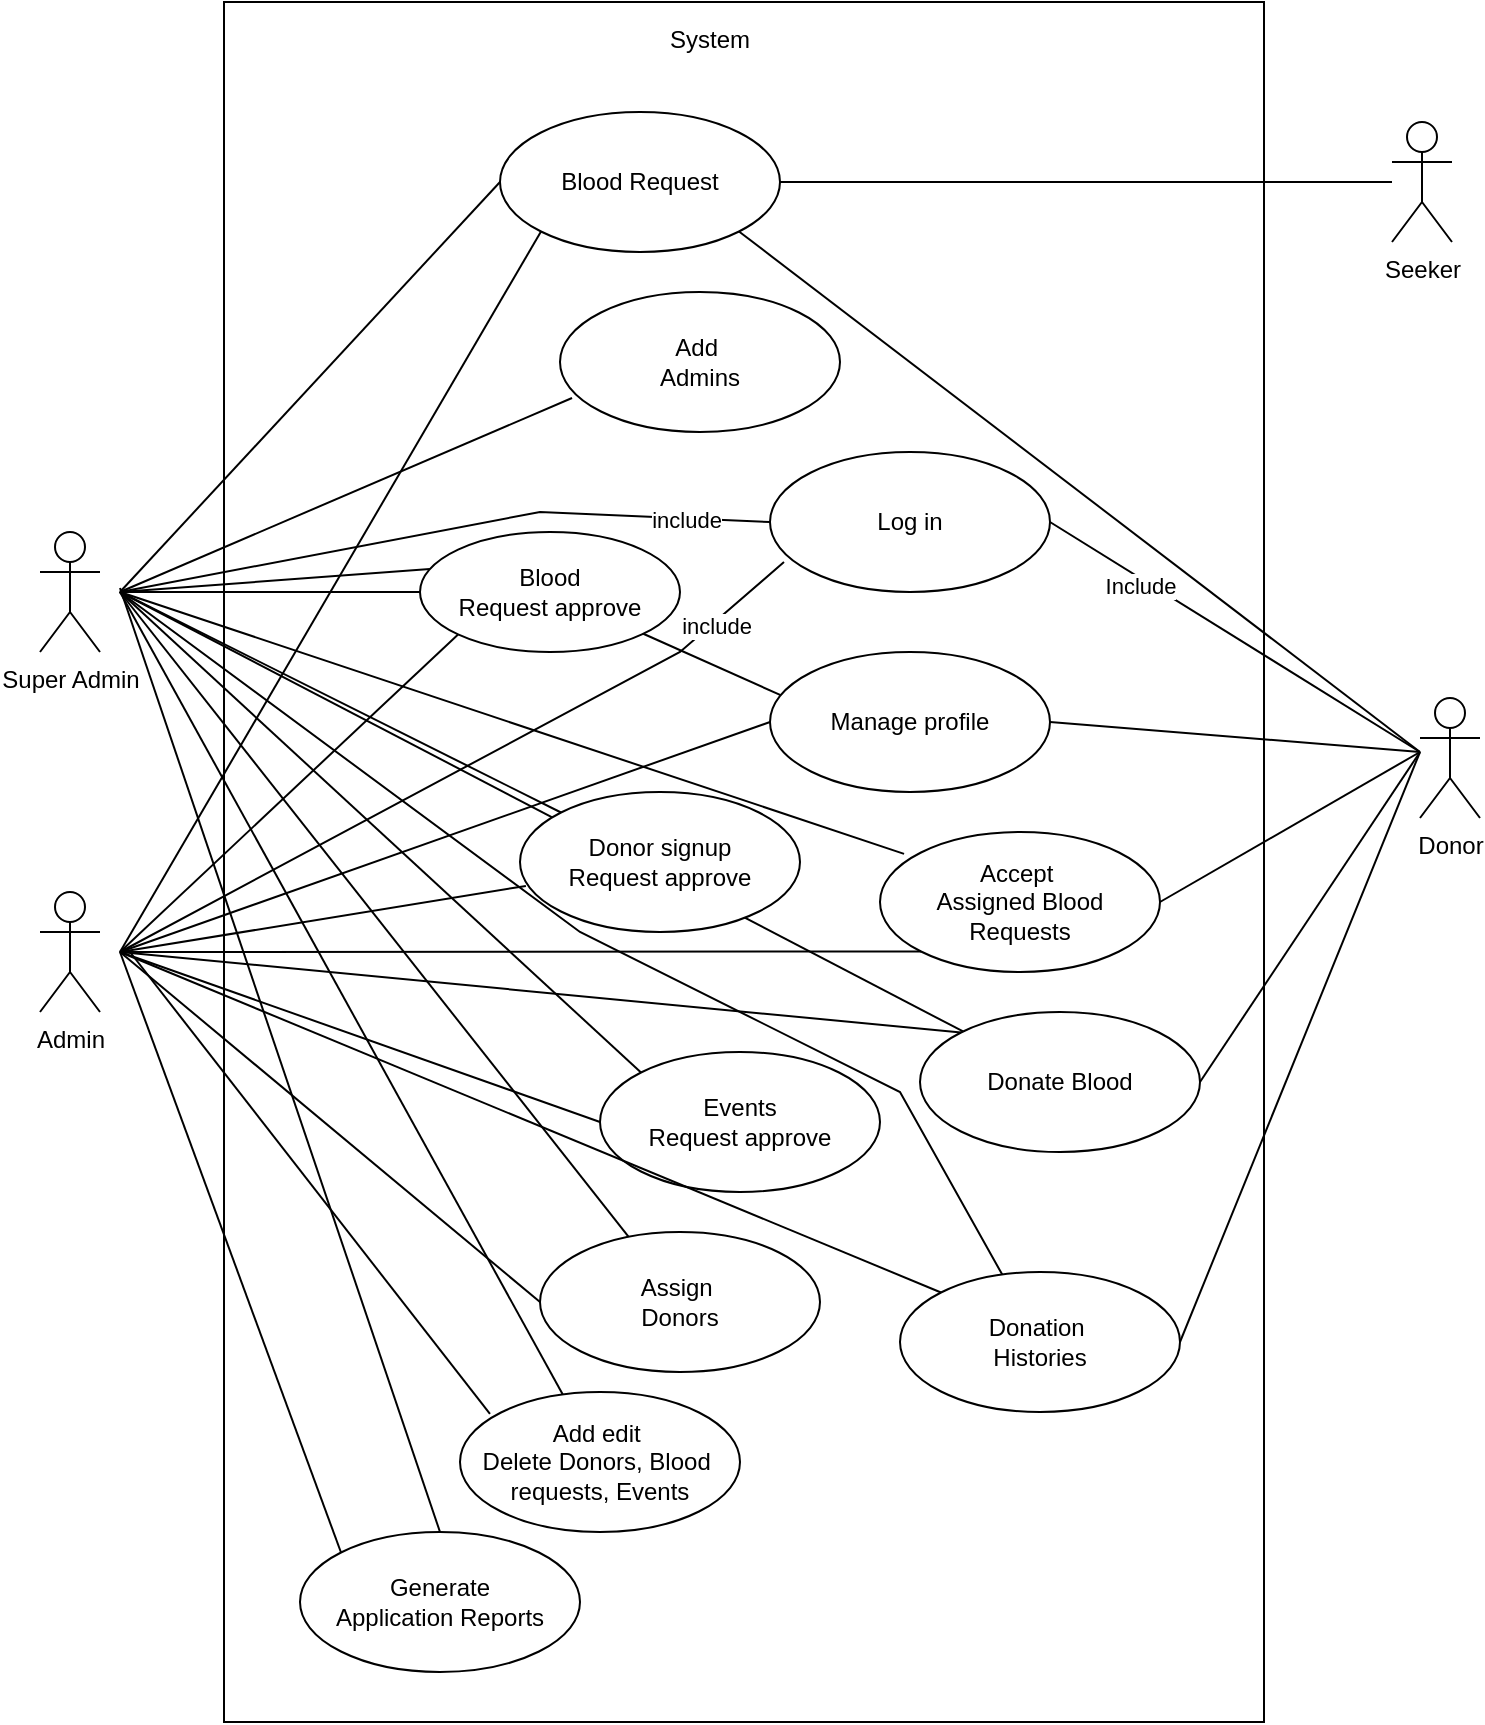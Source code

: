 <mxfile version="20.2.4" type="device"><diagram id="kwfli4tYItjmOHJ8o02M" name="Page-1"><mxGraphModel dx="1929" dy="1973" grid="1" gridSize="10" guides="1" tooltips="1" connect="1" arrows="1" fold="1" page="1" pageScale="1" pageWidth="850" pageHeight="1100" math="0" shadow="0"><root><mxCell id="0"/><mxCell id="1" parent="0"/><mxCell id="rF5tBMCsIiEyDOEs_wa5-9" value="" style="whiteSpace=wrap;html=1;" vertex="1" parent="1"><mxGeometry x="152" y="-225" width="520" height="860" as="geometry"/></mxCell><mxCell id="BCBbwhBJRpN4pkTFt7Zf-90" value="" style="endArrow=none;html=1;rounded=0;" parent="1" target="BCBbwhBJRpN4pkTFt7Zf-25" edge="1"><mxGeometry width="50" height="50" relative="1" as="geometry"><mxPoint x="100" y="70" as="sourcePoint"/><mxPoint x="490" y="220" as="targetPoint"/></mxGeometry></mxCell><mxCell id="BCBbwhBJRpN4pkTFt7Zf-1" value="Seeker" style="shape=umlActor;verticalLabelPosition=bottom;verticalAlign=top;html=1;" parent="1" vertex="1"><mxGeometry x="736" y="-165" width="30" height="60" as="geometry"/></mxCell><mxCell id="BCBbwhBJRpN4pkTFt7Zf-2" value="Super Admin" style="shape=umlActor;verticalLabelPosition=bottom;verticalAlign=top;html=1;" parent="1" vertex="1"><mxGeometry x="60" y="40" width="30" height="60" as="geometry"/></mxCell><mxCell id="BCBbwhBJRpN4pkTFt7Zf-4" value="Donor" style="shape=umlActor;verticalLabelPosition=bottom;verticalAlign=top;html=1;" parent="1" vertex="1"><mxGeometry x="750" y="123" width="30" height="60" as="geometry"/></mxCell><mxCell id="BCBbwhBJRpN4pkTFt7Zf-5" value="Admin" style="shape=umlActor;verticalLabelPosition=bottom;verticalAlign=top;html=1;" parent="1" vertex="1"><mxGeometry x="60" y="220" width="30" height="60" as="geometry"/></mxCell><mxCell id="BCBbwhBJRpN4pkTFt7Zf-7" value="Blood Request" style="ellipse;whiteSpace=wrap;html=1;" parent="1" vertex="1"><mxGeometry x="290" y="-170" width="140" height="70" as="geometry"/></mxCell><mxCell id="BCBbwhBJRpN4pkTFt7Zf-16" value="Donor signup&lt;br&gt;Request approve" style="ellipse;whiteSpace=wrap;html=1;" parent="1" vertex="1"><mxGeometry x="300" y="170" width="140" height="70" as="geometry"/></mxCell><mxCell id="BCBbwhBJRpN4pkTFt7Zf-17" value="Log in" style="ellipse;whiteSpace=wrap;html=1;" parent="1" vertex="1"><mxGeometry x="425" width="140" height="70" as="geometry"/></mxCell><mxCell id="BCBbwhBJRpN4pkTFt7Zf-20" value="Events&lt;br&gt;Request approve" style="ellipse;whiteSpace=wrap;html=1;" parent="1" vertex="1"><mxGeometry x="340" y="300" width="140" height="70" as="geometry"/></mxCell><mxCell id="BCBbwhBJRpN4pkTFt7Zf-21" value="Assign&amp;nbsp;&lt;br&gt;Donors" style="ellipse;whiteSpace=wrap;html=1;" parent="1" vertex="1"><mxGeometry x="310" y="390" width="140" height="70" as="geometry"/></mxCell><mxCell id="BCBbwhBJRpN4pkTFt7Zf-19" value="Add&amp;nbsp;&lt;br&gt;Admins" style="ellipse;whiteSpace=wrap;html=1;" parent="1" vertex="1"><mxGeometry x="320" y="-80" width="140" height="70" as="geometry"/></mxCell><mxCell id="BCBbwhBJRpN4pkTFt7Zf-22" value="Add edit&amp;nbsp;&lt;br&gt;Delete Donors, Blood&amp;nbsp;&lt;br&gt;requests, Events" style="ellipse;whiteSpace=wrap;html=1;" parent="1" vertex="1"><mxGeometry x="270" y="470" width="140" height="70" as="geometry"/></mxCell><mxCell id="BCBbwhBJRpN4pkTFt7Zf-23" value="Generate&lt;br&gt;Application Reports" style="ellipse;whiteSpace=wrap;html=1;" parent="1" vertex="1"><mxGeometry x="190" y="540" width="140" height="70" as="geometry"/></mxCell><mxCell id="BCBbwhBJRpN4pkTFt7Zf-24" value="Accept&amp;nbsp;&lt;br&gt;Assigned Blood&lt;br&gt;Requests" style="ellipse;whiteSpace=wrap;html=1;" parent="1" vertex="1"><mxGeometry x="480" y="190" width="140" height="70" as="geometry"/></mxCell><mxCell id="BCBbwhBJRpN4pkTFt7Zf-25" value="Donate Blood" style="ellipse;whiteSpace=wrap;html=1;" parent="1" vertex="1"><mxGeometry x="500" y="280" width="140" height="70" as="geometry"/></mxCell><mxCell id="BCBbwhBJRpN4pkTFt7Zf-26" value="Donation&amp;nbsp;&lt;br&gt;Histories" style="ellipse;whiteSpace=wrap;html=1;" parent="1" vertex="1"><mxGeometry x="490" y="410" width="140" height="70" as="geometry"/></mxCell><mxCell id="BCBbwhBJRpN4pkTFt7Zf-27" value="Manage profile" style="ellipse;whiteSpace=wrap;html=1;" parent="1" vertex="1"><mxGeometry x="425" y="100" width="140" height="70" as="geometry"/></mxCell><mxCell id="BCBbwhBJRpN4pkTFt7Zf-47" value="" style="endArrow=none;html=1;rounded=0;exitX=1;exitY=0.5;exitDx=0;exitDy=0;" parent="1" source="BCBbwhBJRpN4pkTFt7Zf-7" target="BCBbwhBJRpN4pkTFt7Zf-1" edge="1"><mxGeometry width="50" height="50" relative="1" as="geometry"><mxPoint x="620" y="-70" as="sourcePoint"/><mxPoint x="670" y="-115" as="targetPoint"/></mxGeometry></mxCell><mxCell id="BCBbwhBJRpN4pkTFt7Zf-48" value="" style="endArrow=none;html=1;rounded=0;exitX=1;exitY=0.5;exitDx=0;exitDy=0;" parent="1" source="BCBbwhBJRpN4pkTFt7Zf-27" edge="1"><mxGeometry width="50" height="50" relative="1" as="geometry"><mxPoint x="640" y="500" as="sourcePoint"/><mxPoint x="750" y="150" as="targetPoint"/></mxGeometry></mxCell><mxCell id="BCBbwhBJRpN4pkTFt7Zf-49" value="" style="endArrow=none;html=1;rounded=0;exitX=1;exitY=0.5;exitDx=0;exitDy=0;" parent="1" source="BCBbwhBJRpN4pkTFt7Zf-26" edge="1"><mxGeometry width="50" height="50" relative="1" as="geometry"><mxPoint x="640" y="390" as="sourcePoint"/><mxPoint x="750" y="150" as="targetPoint"/></mxGeometry></mxCell><mxCell id="BCBbwhBJRpN4pkTFt7Zf-50" value="" style="endArrow=none;html=1;rounded=0;exitX=1;exitY=0.5;exitDx=0;exitDy=0;" parent="1" source="BCBbwhBJRpN4pkTFt7Zf-25" edge="1"><mxGeometry width="50" height="50" relative="1" as="geometry"><mxPoint x="640" y="290" as="sourcePoint"/><mxPoint x="750" y="150" as="targetPoint"/></mxGeometry></mxCell><mxCell id="BCBbwhBJRpN4pkTFt7Zf-51" value="" style="endArrow=none;html=1;rounded=0;exitX=1;exitY=0.5;exitDx=0;exitDy=0;" parent="1" source="BCBbwhBJRpN4pkTFt7Zf-24" edge="1"><mxGeometry width="50" height="50" relative="1" as="geometry"><mxPoint x="630" y="200" as="sourcePoint"/><mxPoint x="750" y="150" as="targetPoint"/></mxGeometry></mxCell><mxCell id="BCBbwhBJRpN4pkTFt7Zf-52" value="" style="endArrow=none;html=1;rounded=0;exitX=1;exitY=0.5;exitDx=0;exitDy=0;" parent="1" source="BCBbwhBJRpN4pkTFt7Zf-17" edge="1"><mxGeometry width="50" height="50" relative="1" as="geometry"><mxPoint x="570" y="100" as="sourcePoint"/><mxPoint x="750" y="150" as="targetPoint"/></mxGeometry></mxCell><mxCell id="rF5tBMCsIiEyDOEs_wa5-6" value="Include" style="edgeLabel;html=1;align=center;verticalAlign=middle;resizable=0;points=[];" vertex="1" connectable="0" parent="BCBbwhBJRpN4pkTFt7Zf-52"><mxGeometry x="-0.498" y="-3" relative="1" as="geometry"><mxPoint as="offset"/></mxGeometry></mxCell><mxCell id="BCBbwhBJRpN4pkTFt7Zf-53" value="" style="endArrow=none;html=1;rounded=0;exitX=1;exitY=1;exitDx=0;exitDy=0;" parent="1" source="BCBbwhBJRpN4pkTFt7Zf-7" edge="1"><mxGeometry width="50" height="50" relative="1" as="geometry"><mxPoint x="660" y="70" as="sourcePoint"/><mxPoint x="750" y="150" as="targetPoint"/></mxGeometry></mxCell><mxCell id="BCBbwhBJRpN4pkTFt7Zf-54" value="" style="endArrow=none;html=1;rounded=0;entryX=0;entryY=0.5;entryDx=0;entryDy=0;" parent="1" target="BCBbwhBJRpN4pkTFt7Zf-7" edge="1"><mxGeometry width="50" height="50" relative="1" as="geometry"><mxPoint x="100" y="70" as="sourcePoint"/><mxPoint x="150" y="20" as="targetPoint"/></mxGeometry></mxCell><mxCell id="BCBbwhBJRpN4pkTFt7Zf-55" value="" style="endArrow=none;html=1;rounded=0;entryX=0.043;entryY=0.757;entryDx=0;entryDy=0;entryPerimeter=0;" parent="1" target="BCBbwhBJRpN4pkTFt7Zf-19" edge="1"><mxGeometry width="50" height="50" relative="1" as="geometry"><mxPoint x="100" y="70" as="sourcePoint"/><mxPoint x="160" y="30" as="targetPoint"/></mxGeometry></mxCell><mxCell id="BCBbwhBJRpN4pkTFt7Zf-56" value="" style="endArrow=none;html=1;rounded=0;entryX=0;entryY=0.5;entryDx=0;entryDy=0;" parent="1" target="BCBbwhBJRpN4pkTFt7Zf-13" edge="1"><mxGeometry width="50" height="50" relative="1" as="geometry"><mxPoint x="100" y="70" as="sourcePoint"/><mxPoint x="300" y="60" as="targetPoint"/></mxGeometry></mxCell><mxCell id="BCBbwhBJRpN4pkTFt7Zf-58" value="" style="endArrow=none;html=1;rounded=0;exitX=0;exitY=0;exitDx=0;exitDy=0;" parent="1" source="BCBbwhBJRpN4pkTFt7Zf-16" edge="1"><mxGeometry width="50" height="50" relative="1" as="geometry"><mxPoint x="400" y="220" as="sourcePoint"/><mxPoint x="100" y="70" as="targetPoint"/></mxGeometry></mxCell><mxCell id="BCBbwhBJRpN4pkTFt7Zf-59" value="" style="endArrow=none;html=1;rounded=0;entryX=0;entryY=0;entryDx=0;entryDy=0;" parent="1" target="BCBbwhBJRpN4pkTFt7Zf-20" edge="1"><mxGeometry width="50" height="50" relative="1" as="geometry"><mxPoint x="100" y="70" as="sourcePoint"/><mxPoint x="450" y="170" as="targetPoint"/></mxGeometry></mxCell><mxCell id="BCBbwhBJRpN4pkTFt7Zf-60" value="" style="endArrow=none;html=1;rounded=0;" parent="1" target="BCBbwhBJRpN4pkTFt7Zf-21" edge="1"><mxGeometry width="50" height="50" relative="1" as="geometry"><mxPoint x="100" y="70" as="sourcePoint"/><mxPoint x="450" y="170" as="targetPoint"/></mxGeometry></mxCell><mxCell id="BCBbwhBJRpN4pkTFt7Zf-64" value="" style="endArrow=none;html=1;rounded=0;" parent="1" target="BCBbwhBJRpN4pkTFt7Zf-22" edge="1"><mxGeometry width="50" height="50" relative="1" as="geometry"><mxPoint x="100" y="70" as="sourcePoint"/><mxPoint x="450" y="370" as="targetPoint"/></mxGeometry></mxCell><mxCell id="BCBbwhBJRpN4pkTFt7Zf-68" value="" style="endArrow=none;html=1;rounded=0;entryX=0.5;entryY=0;entryDx=0;entryDy=0;" parent="1" target="BCBbwhBJRpN4pkTFt7Zf-23" edge="1"><mxGeometry width="50" height="50" relative="1" as="geometry"><mxPoint x="100" y="68" as="sourcePoint"/><mxPoint x="450" y="570" as="targetPoint"/></mxGeometry></mxCell><mxCell id="BCBbwhBJRpN4pkTFt7Zf-71" value="" style="endArrow=none;html=1;rounded=0;entryX=0;entryY=0.5;entryDx=0;entryDy=0;" parent="1" target="BCBbwhBJRpN4pkTFt7Zf-17" edge="1"><mxGeometry width="50" height="50" relative="1" as="geometry"><mxPoint x="100" y="70" as="sourcePoint"/><mxPoint x="150" y="20" as="targetPoint"/><Array as="points"><mxPoint x="310" y="30"/></Array></mxGeometry></mxCell><mxCell id="rF5tBMCsIiEyDOEs_wa5-8" value="include" style="edgeLabel;html=1;align=center;verticalAlign=middle;resizable=0;points=[];" vertex="1" connectable="0" parent="BCBbwhBJRpN4pkTFt7Zf-71"><mxGeometry x="0.744" y="-1" relative="1" as="geometry"><mxPoint as="offset"/></mxGeometry></mxCell><mxCell id="BCBbwhBJRpN4pkTFt7Zf-73" value="" style="endArrow=none;html=1;rounded=0;entryX=0;entryY=1;entryDx=0;entryDy=0;" parent="1" target="BCBbwhBJRpN4pkTFt7Zf-7" edge="1"><mxGeometry width="50" height="50" relative="1" as="geometry"><mxPoint x="100" y="250" as="sourcePoint"/><mxPoint x="450" y="190" as="targetPoint"/></mxGeometry></mxCell><mxCell id="BCBbwhBJRpN4pkTFt7Zf-74" value="" style="endArrow=none;html=1;rounded=0;entryX=0;entryY=1;entryDx=0;entryDy=0;" parent="1" target="BCBbwhBJRpN4pkTFt7Zf-13" edge="1"><mxGeometry width="50" height="50" relative="1" as="geometry"><mxPoint x="100" y="250" as="sourcePoint"/><mxPoint x="450" y="110" as="targetPoint"/></mxGeometry></mxCell><mxCell id="BCBbwhBJRpN4pkTFt7Zf-75" value="" style="endArrow=none;html=1;rounded=0;entryX=0.05;entryY=0.786;entryDx=0;entryDy=0;entryPerimeter=0;" parent="1" target="BCBbwhBJRpN4pkTFt7Zf-17" edge="1"><mxGeometry width="50" height="50" relative="1" as="geometry"><mxPoint x="100" y="250" as="sourcePoint"/><mxPoint x="450" y="110" as="targetPoint"/><Array as="points"><mxPoint x="380" y="100"/></Array></mxGeometry></mxCell><mxCell id="rF5tBMCsIiEyDOEs_wa5-7" value="include" style="edgeLabel;html=1;align=center;verticalAlign=middle;resizable=0;points=[];" vertex="1" connectable="0" parent="BCBbwhBJRpN4pkTFt7Zf-75"><mxGeometry x="0.761" y="-2" relative="1" as="geometry"><mxPoint as="offset"/></mxGeometry></mxCell><mxCell id="BCBbwhBJRpN4pkTFt7Zf-76" value="" style="endArrow=none;html=1;rounded=0;entryX=0.021;entryY=0.671;entryDx=0;entryDy=0;entryPerimeter=0;" parent="1" target="BCBbwhBJRpN4pkTFt7Zf-16" edge="1"><mxGeometry width="50" height="50" relative="1" as="geometry"><mxPoint x="100" y="250" as="sourcePoint"/><mxPoint x="450" y="210" as="targetPoint"/></mxGeometry></mxCell><mxCell id="BCBbwhBJRpN4pkTFt7Zf-77" value="" style="endArrow=none;html=1;rounded=0;entryX=0;entryY=0.5;entryDx=0;entryDy=0;" parent="1" target="BCBbwhBJRpN4pkTFt7Zf-20" edge="1"><mxGeometry width="50" height="50" relative="1" as="geometry"><mxPoint x="100" y="250" as="sourcePoint"/><mxPoint x="450" y="210" as="targetPoint"/></mxGeometry></mxCell><mxCell id="BCBbwhBJRpN4pkTFt7Zf-78" value="" style="endArrow=none;html=1;rounded=0;entryX=0;entryY=0.5;entryDx=0;entryDy=0;" parent="1" target="BCBbwhBJRpN4pkTFt7Zf-21" edge="1"><mxGeometry width="50" height="50" relative="1" as="geometry"><mxPoint x="100" y="250" as="sourcePoint"/><mxPoint x="450" y="310" as="targetPoint"/></mxGeometry></mxCell><mxCell id="BCBbwhBJRpN4pkTFt7Zf-79" value="" style="endArrow=none;html=1;rounded=0;entryX=0.107;entryY=0.157;entryDx=0;entryDy=0;entryPerimeter=0;" parent="1" target="BCBbwhBJRpN4pkTFt7Zf-22" edge="1"><mxGeometry width="50" height="50" relative="1" as="geometry"><mxPoint x="105" y="250" as="sourcePoint"/><mxPoint x="455" y="310" as="targetPoint"/></mxGeometry></mxCell><mxCell id="BCBbwhBJRpN4pkTFt7Zf-81" value="" style="endArrow=none;html=1;rounded=0;entryX=0;entryY=0;entryDx=0;entryDy=0;" parent="1" target="BCBbwhBJRpN4pkTFt7Zf-23" edge="1"><mxGeometry width="50" height="50" relative="1" as="geometry"><mxPoint x="100" y="250" as="sourcePoint"/><mxPoint x="450" y="410" as="targetPoint"/></mxGeometry></mxCell><mxCell id="BCBbwhBJRpN4pkTFt7Zf-82" value="" style="endArrow=none;html=1;rounded=0;entryX=0;entryY=1;entryDx=0;entryDy=0;" parent="1" target="BCBbwhBJRpN4pkTFt7Zf-24" edge="1"><mxGeometry width="50" height="50" relative="1" as="geometry"><mxPoint x="100" y="250" as="sourcePoint"/><mxPoint x="490" y="90" as="targetPoint"/></mxGeometry></mxCell><mxCell id="BCBbwhBJRpN4pkTFt7Zf-83" value="" style="endArrow=none;html=1;rounded=0;entryX=0;entryY=0;entryDx=0;entryDy=0;" parent="1" target="BCBbwhBJRpN4pkTFt7Zf-25" edge="1"><mxGeometry width="50" height="50" relative="1" as="geometry"><mxPoint x="100" y="250" as="sourcePoint"/><mxPoint x="490" y="220" as="targetPoint"/></mxGeometry></mxCell><mxCell id="BCBbwhBJRpN4pkTFt7Zf-84" value="" style="endArrow=none;html=1;rounded=0;entryX=0;entryY=0;entryDx=0;entryDy=0;" parent="1" target="BCBbwhBJRpN4pkTFt7Zf-26" edge="1"><mxGeometry width="50" height="50" relative="1" as="geometry"><mxPoint x="100" y="250" as="sourcePoint"/><mxPoint x="490" y="350" as="targetPoint"/></mxGeometry></mxCell><mxCell id="BCBbwhBJRpN4pkTFt7Zf-85" value="" style="endArrow=none;html=1;rounded=0;entryX=0;entryY=0.5;entryDx=0;entryDy=0;" parent="1" target="BCBbwhBJRpN4pkTFt7Zf-27" edge="1"><mxGeometry width="50" height="50" relative="1" as="geometry"><mxPoint x="100" y="250" as="sourcePoint"/><mxPoint x="490" y="220" as="targetPoint"/></mxGeometry></mxCell><mxCell id="BCBbwhBJRpN4pkTFt7Zf-86" value="" style="endArrow=none;html=1;rounded=0;entryX=0.038;entryY=0.308;entryDx=0;entryDy=0;entryPerimeter=0;startArrow=none;" parent="1" source="BCBbwhBJRpN4pkTFt7Zf-13" target="BCBbwhBJRpN4pkTFt7Zf-27" edge="1"><mxGeometry width="50" height="50" relative="1" as="geometry"><mxPoint x="100" y="70" as="sourcePoint"/><mxPoint x="490" y="90" as="targetPoint"/></mxGeometry></mxCell><mxCell id="BCBbwhBJRpN4pkTFt7Zf-13" value="Blood&lt;br&gt;Request approve" style="ellipse;whiteSpace=wrap;html=1;" parent="1" vertex="1"><mxGeometry x="250" y="40" width="130" height="60" as="geometry"/></mxCell><mxCell id="BCBbwhBJRpN4pkTFt7Zf-87" value="" style="endArrow=none;html=1;rounded=0;entryX=0.038;entryY=0.308;entryDx=0;entryDy=0;entryPerimeter=0;" parent="1" target="BCBbwhBJRpN4pkTFt7Zf-13" edge="1"><mxGeometry width="50" height="50" relative="1" as="geometry"><mxPoint x="100" y="70" as="sourcePoint"/><mxPoint x="425.32" y="101.56" as="targetPoint"/></mxGeometry></mxCell><mxCell id="BCBbwhBJRpN4pkTFt7Zf-89" value="" style="endArrow=none;html=1;rounded=0;entryX=0.086;entryY=0.156;entryDx=0;entryDy=0;entryPerimeter=0;" parent="1" target="BCBbwhBJRpN4pkTFt7Zf-24" edge="1"><mxGeometry width="50" height="50" relative="1" as="geometry"><mxPoint x="100" y="70" as="sourcePoint"/><mxPoint x="490" y="220" as="targetPoint"/></mxGeometry></mxCell><mxCell id="BCBbwhBJRpN4pkTFt7Zf-91" value="" style="endArrow=none;html=1;rounded=0;" parent="1" target="BCBbwhBJRpN4pkTFt7Zf-26" edge="1"><mxGeometry width="50" height="50" relative="1" as="geometry"><mxPoint x="100" y="70" as="sourcePoint"/><mxPoint x="490" y="220" as="targetPoint"/><Array as="points"><mxPoint x="330" y="240"/><mxPoint x="490" y="320"/></Array></mxGeometry></mxCell><mxCell id="rF5tBMCsIiEyDOEs_wa5-11" value="System" style="text;html=1;strokeColor=none;fillColor=none;align=center;verticalAlign=middle;whiteSpace=wrap;rounded=0;" vertex="1" parent="1"><mxGeometry x="365" y="-221" width="60" height="30" as="geometry"/></mxCell></root></mxGraphModel></diagram></mxfile>